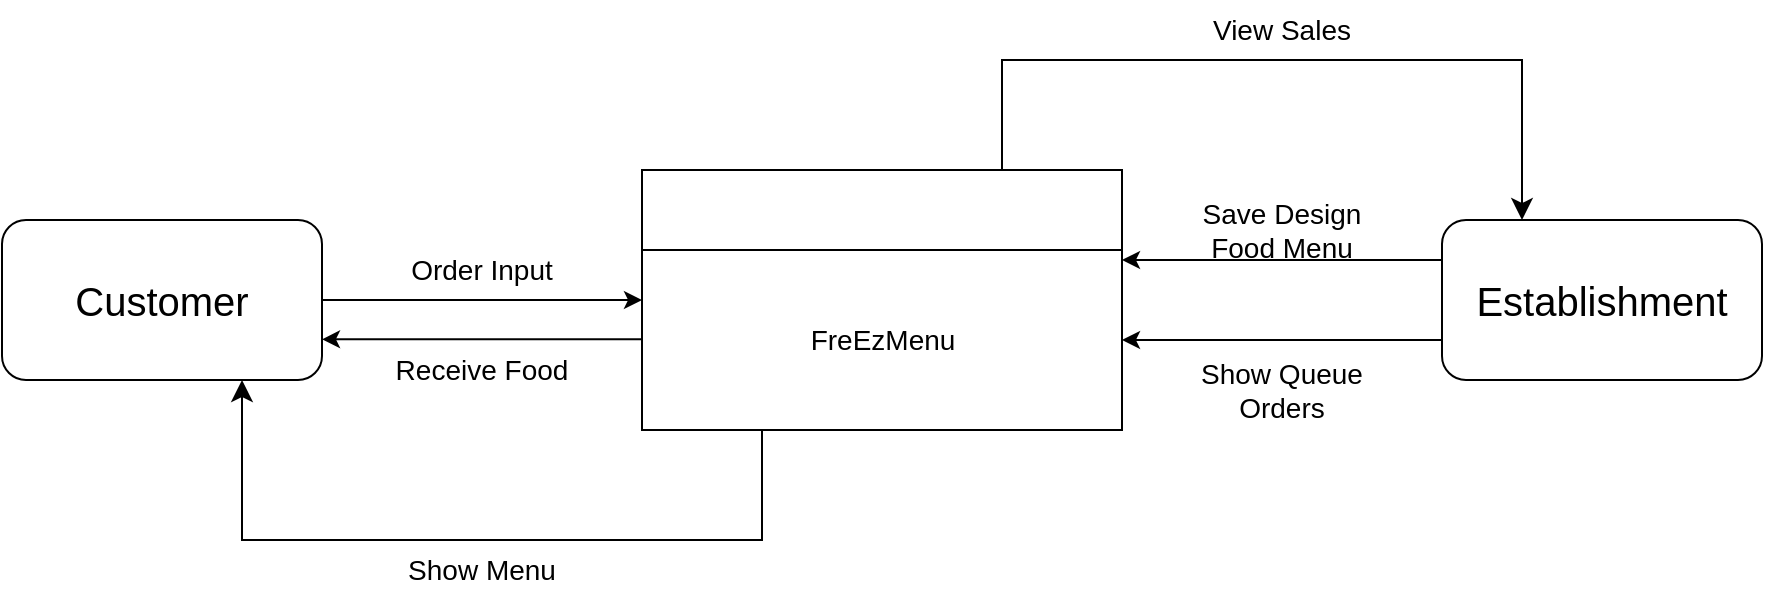 <mxfile>
    <diagram id="vPrVIfmSzrOqrGtBvPkh" name="Page-1">
        <mxGraphModel dx="951" dy="691" grid="1" gridSize="10" guides="1" tooltips="1" connect="1" arrows="1" fold="1" page="1" pageScale="1" pageWidth="2000" pageHeight="1100" math="0" shadow="0">
            <root>
                <mxCell id="0"/>
                <mxCell id="1" parent="0"/>
                <mxCell id="2" value="" style="swimlane;startSize=40;" parent="1" vertex="1">
                    <mxGeometry x="880" y="535" width="240" height="130" as="geometry"/>
                </mxCell>
                <mxCell id="7" value="Establishment" style="rounded=1;whiteSpace=wrap;html=1;fontSize=20;" parent="1" vertex="1">
                    <mxGeometry x="1280" y="560" width="160" height="80" as="geometry"/>
                </mxCell>
                <mxCell id="8" value="Customer" style="rounded=1;whiteSpace=wrap;html=1;fontSize=20;" parent="1" vertex="1">
                    <mxGeometry x="560" y="560" width="160" height="80" as="geometry"/>
                </mxCell>
                <mxCell id="10" value="" style="endArrow=none;html=1;fontSize=20;entryX=1;entryY=0.5;entryDx=0;entryDy=0;endFill=0;startArrow=classic;startFill=1;exitX=0;exitY=0.5;exitDx=0;exitDy=0;" parent="1" source="2" target="8" edge="1">
                    <mxGeometry width="50" height="50" relative="1" as="geometry">
                        <mxPoint x="850" y="640" as="sourcePoint"/>
                        <mxPoint x="970" y="480" as="targetPoint"/>
                    </mxGeometry>
                </mxCell>
                <mxCell id="13" value="Order Input" style="text;html=1;strokeColor=none;fillColor=none;align=center;verticalAlign=middle;whiteSpace=wrap;rounded=0;fontSize=14;" parent="1" vertex="1">
                    <mxGeometry x="750" y="570" width="100" height="30" as="geometry"/>
                </mxCell>
                <mxCell id="15" value="View Sales" style="text;html=1;strokeColor=none;fillColor=none;align=center;verticalAlign=middle;whiteSpace=wrap;rounded=0;fontSize=14;" parent="1" vertex="1">
                    <mxGeometry x="1150" y="450" width="100" height="30" as="geometry"/>
                </mxCell>
                <mxCell id="16" value="FreEzMenu" style="text;html=1;align=center;verticalAlign=middle;resizable=0;points=[];autosize=1;strokeColor=none;fillColor=none;fontSize=14;" parent="1" vertex="1">
                    <mxGeometry x="950" y="605" width="100" height="30" as="geometry"/>
                </mxCell>
                <mxCell id="18" value="Save Design Food Menu" style="text;html=1;strokeColor=none;fillColor=none;align=center;verticalAlign=middle;whiteSpace=wrap;rounded=0;fontSize=14;" parent="1" vertex="1">
                    <mxGeometry x="1150" y="550" width="100" height="30" as="geometry"/>
                </mxCell>
                <mxCell id="19" value="" style="edgeStyle=elbowEdgeStyle;elbow=horizontal;endArrow=classic;html=1;curved=0;rounded=0;endSize=8;startSize=8;fontSize=14;entryX=0.25;entryY=0;entryDx=0;entryDy=0;exitX=0.75;exitY=0;exitDx=0;exitDy=0;" parent="1" source="2" target="7" edge="1">
                    <mxGeometry width="50" height="50" relative="1" as="geometry">
                        <mxPoint x="1090" y="560" as="sourcePoint"/>
                        <mxPoint x="1140" y="510" as="targetPoint"/>
                        <Array as="points">
                            <mxPoint x="1190" y="480"/>
                        </Array>
                    </mxGeometry>
                </mxCell>
                <mxCell id="20" value="" style="endArrow=classic;html=1;fontSize=14;exitX=0;exitY=0.25;exitDx=0;exitDy=0;" parent="1" source="7" edge="1">
                    <mxGeometry width="50" height="50" relative="1" as="geometry">
                        <mxPoint x="1070" y="580" as="sourcePoint"/>
                        <mxPoint x="1120" y="580" as="targetPoint"/>
                    </mxGeometry>
                </mxCell>
                <mxCell id="21" value="" style="endArrow=classic;html=1;fontSize=14;exitX=0;exitY=0.75;exitDx=0;exitDy=0;" parent="1" source="7" edge="1">
                    <mxGeometry width="50" height="50" relative="1" as="geometry">
                        <mxPoint x="1290.0" y="700" as="sourcePoint"/>
                        <mxPoint x="1120" y="620" as="targetPoint"/>
                    </mxGeometry>
                </mxCell>
                <mxCell id="22" value="Show Queue Orders" style="text;html=1;strokeColor=none;fillColor=none;align=center;verticalAlign=middle;whiteSpace=wrap;rounded=0;fontSize=14;" parent="1" vertex="1">
                    <mxGeometry x="1150" y="630" width="100" height="30" as="geometry"/>
                </mxCell>
                <mxCell id="23" value="" style="edgeStyle=elbowEdgeStyle;elbow=horizontal;endArrow=classic;html=1;curved=0;rounded=0;endSize=8;startSize=8;fontSize=14;entryX=0.75;entryY=1;entryDx=0;entryDy=0;exitX=0.25;exitY=1;exitDx=0;exitDy=0;" parent="1" source="2" target="8" edge="1">
                    <mxGeometry width="50" height="50" relative="1" as="geometry">
                        <mxPoint x="1070" y="545" as="sourcePoint"/>
                        <mxPoint x="1330" y="570" as="targetPoint"/>
                        <Array as="points">
                            <mxPoint x="800" y="720"/>
                        </Array>
                    </mxGeometry>
                </mxCell>
                <mxCell id="24" value="Show Menu" style="text;html=1;strokeColor=none;fillColor=none;align=center;verticalAlign=middle;whiteSpace=wrap;rounded=0;fontSize=14;" parent="1" vertex="1">
                    <mxGeometry x="750" y="720" width="100" height="30" as="geometry"/>
                </mxCell>
                <mxCell id="25" value="" style="endArrow=classic;html=1;fontSize=20;entryX=1;entryY=0.5;entryDx=0;entryDy=0;endFill=1;startArrow=none;startFill=0;exitX=0;exitY=0.5;exitDx=0;exitDy=0;" edge="1" parent="1">
                    <mxGeometry width="50" height="50" relative="1" as="geometry">
                        <mxPoint x="880" y="619.66" as="sourcePoint"/>
                        <mxPoint x="720" y="619.66" as="targetPoint"/>
                    </mxGeometry>
                </mxCell>
                <mxCell id="26" value="Receive Food" style="text;html=1;strokeColor=none;fillColor=none;align=center;verticalAlign=middle;whiteSpace=wrap;rounded=0;fontSize=14;" vertex="1" parent="1">
                    <mxGeometry x="750" y="620" width="100" height="30" as="geometry"/>
                </mxCell>
            </root>
        </mxGraphModel>
    </diagram>
</mxfile>